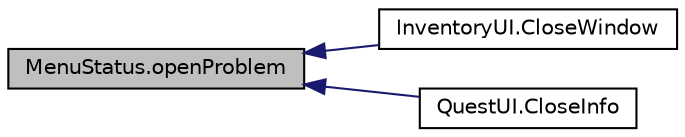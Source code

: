 digraph "MenuStatus.openProblem"
{
  edge [fontname="Helvetica",fontsize="10",labelfontname="Helvetica",labelfontsize="10"];
  node [fontname="Helvetica",fontsize="10",shape=record];
  rankdir="LR";
  Node17 [label="MenuStatus.openProblem",height=0.2,width=0.4,color="black", fillcolor="grey75", style="filled", fontcolor="black"];
  Node17 -> Node18 [dir="back",color="midnightblue",fontsize="10",style="solid",fontname="Helvetica"];
  Node18 [label="InventoryUI.CloseWindow",height=0.2,width=0.4,color="black", fillcolor="white", style="filled",URL="$class_inventory_u_i.html#a179bdcdc576332837b52095172de68b0",tooltip="Closes the Inventory Canvas, setting it&#39;s gameobject to active "];
  Node17 -> Node19 [dir="back",color="midnightblue",fontsize="10",style="solid",fontname="Helvetica"];
  Node19 [label="QuestUI.CloseInfo",height=0.2,width=0.4,color="black", fillcolor="white", style="filled",URL="$class_quest_u_i.html#aa884d62a1f8f5afdb18a6ede0d27c45a",tooltip="Close only the QuestInfo Box "];
}
